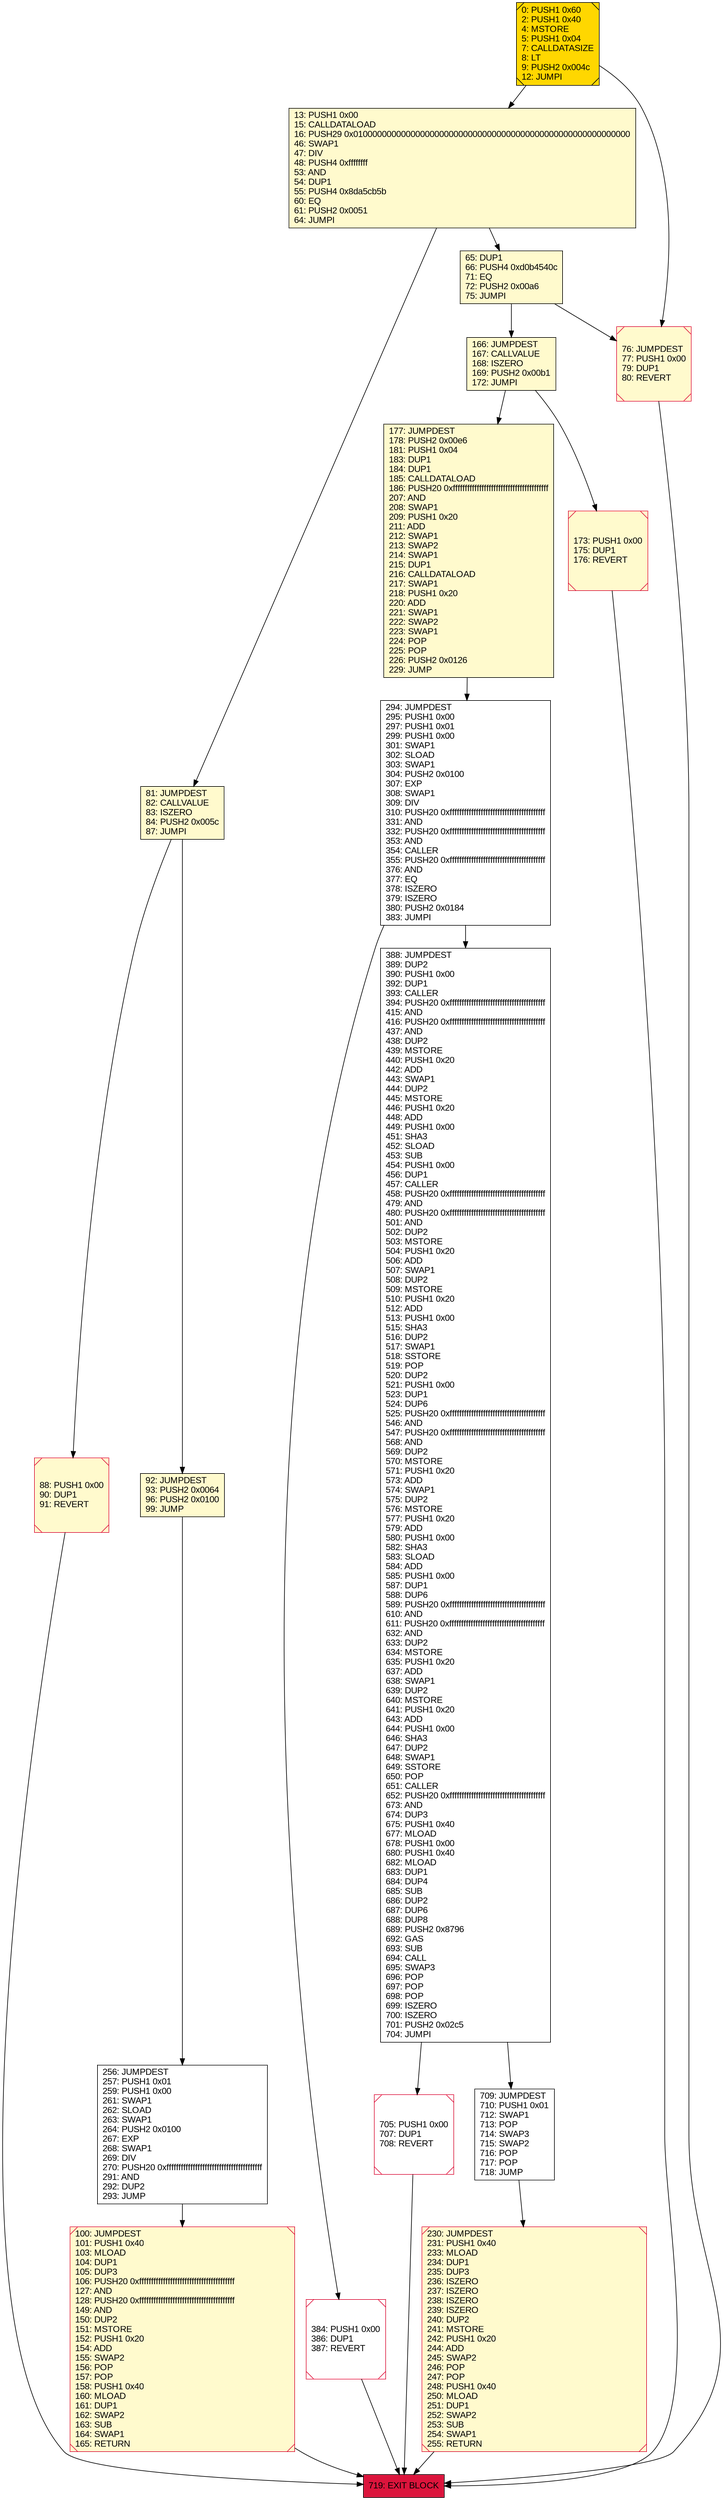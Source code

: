 digraph G {
bgcolor=transparent rankdir=UD;
node [shape=box style=filled color=black fillcolor=white fontname=arial fontcolor=black];
705 [label="705: PUSH1 0x00\l707: DUP1\l708: REVERT\l" shape=Msquare color=crimson ];
384 [label="384: PUSH1 0x00\l386: DUP1\l387: REVERT\l" shape=Msquare color=crimson ];
294 [label="294: JUMPDEST\l295: PUSH1 0x00\l297: PUSH1 0x01\l299: PUSH1 0x00\l301: SWAP1\l302: SLOAD\l303: SWAP1\l304: PUSH2 0x0100\l307: EXP\l308: SWAP1\l309: DIV\l310: PUSH20 0xffffffffffffffffffffffffffffffffffffffff\l331: AND\l332: PUSH20 0xffffffffffffffffffffffffffffffffffffffff\l353: AND\l354: CALLER\l355: PUSH20 0xffffffffffffffffffffffffffffffffffffffff\l376: AND\l377: EQ\l378: ISZERO\l379: ISZERO\l380: PUSH2 0x0184\l383: JUMPI\l" ];
177 [label="177: JUMPDEST\l178: PUSH2 0x00e6\l181: PUSH1 0x04\l183: DUP1\l184: DUP1\l185: CALLDATALOAD\l186: PUSH20 0xffffffffffffffffffffffffffffffffffffffff\l207: AND\l208: SWAP1\l209: PUSH1 0x20\l211: ADD\l212: SWAP1\l213: SWAP2\l214: SWAP1\l215: DUP1\l216: CALLDATALOAD\l217: SWAP1\l218: PUSH1 0x20\l220: ADD\l221: SWAP1\l222: SWAP2\l223: SWAP1\l224: POP\l225: POP\l226: PUSH2 0x0126\l229: JUMP\l" fillcolor=lemonchiffon ];
0 [label="0: PUSH1 0x60\l2: PUSH1 0x40\l4: MSTORE\l5: PUSH1 0x04\l7: CALLDATASIZE\l8: LT\l9: PUSH2 0x004c\l12: JUMPI\l" fillcolor=lemonchiffon shape=Msquare fillcolor=gold ];
13 [label="13: PUSH1 0x00\l15: CALLDATALOAD\l16: PUSH29 0x0100000000000000000000000000000000000000000000000000000000\l46: SWAP1\l47: DIV\l48: PUSH4 0xffffffff\l53: AND\l54: DUP1\l55: PUSH4 0x8da5cb5b\l60: EQ\l61: PUSH2 0x0051\l64: JUMPI\l" fillcolor=lemonchiffon ];
166 [label="166: JUMPDEST\l167: CALLVALUE\l168: ISZERO\l169: PUSH2 0x00b1\l172: JUMPI\l" fillcolor=lemonchiffon ];
76 [label="76: JUMPDEST\l77: PUSH1 0x00\l79: DUP1\l80: REVERT\l" fillcolor=lemonchiffon shape=Msquare color=crimson ];
173 [label="173: PUSH1 0x00\l175: DUP1\l176: REVERT\l" fillcolor=lemonchiffon shape=Msquare color=crimson ];
388 [label="388: JUMPDEST\l389: DUP2\l390: PUSH1 0x00\l392: DUP1\l393: CALLER\l394: PUSH20 0xffffffffffffffffffffffffffffffffffffffff\l415: AND\l416: PUSH20 0xffffffffffffffffffffffffffffffffffffffff\l437: AND\l438: DUP2\l439: MSTORE\l440: PUSH1 0x20\l442: ADD\l443: SWAP1\l444: DUP2\l445: MSTORE\l446: PUSH1 0x20\l448: ADD\l449: PUSH1 0x00\l451: SHA3\l452: SLOAD\l453: SUB\l454: PUSH1 0x00\l456: DUP1\l457: CALLER\l458: PUSH20 0xffffffffffffffffffffffffffffffffffffffff\l479: AND\l480: PUSH20 0xffffffffffffffffffffffffffffffffffffffff\l501: AND\l502: DUP2\l503: MSTORE\l504: PUSH1 0x20\l506: ADD\l507: SWAP1\l508: DUP2\l509: MSTORE\l510: PUSH1 0x20\l512: ADD\l513: PUSH1 0x00\l515: SHA3\l516: DUP2\l517: SWAP1\l518: SSTORE\l519: POP\l520: DUP2\l521: PUSH1 0x00\l523: DUP1\l524: DUP6\l525: PUSH20 0xffffffffffffffffffffffffffffffffffffffff\l546: AND\l547: PUSH20 0xffffffffffffffffffffffffffffffffffffffff\l568: AND\l569: DUP2\l570: MSTORE\l571: PUSH1 0x20\l573: ADD\l574: SWAP1\l575: DUP2\l576: MSTORE\l577: PUSH1 0x20\l579: ADD\l580: PUSH1 0x00\l582: SHA3\l583: SLOAD\l584: ADD\l585: PUSH1 0x00\l587: DUP1\l588: DUP6\l589: PUSH20 0xffffffffffffffffffffffffffffffffffffffff\l610: AND\l611: PUSH20 0xffffffffffffffffffffffffffffffffffffffff\l632: AND\l633: DUP2\l634: MSTORE\l635: PUSH1 0x20\l637: ADD\l638: SWAP1\l639: DUP2\l640: MSTORE\l641: PUSH1 0x20\l643: ADD\l644: PUSH1 0x00\l646: SHA3\l647: DUP2\l648: SWAP1\l649: SSTORE\l650: POP\l651: CALLER\l652: PUSH20 0xffffffffffffffffffffffffffffffffffffffff\l673: AND\l674: DUP3\l675: PUSH1 0x40\l677: MLOAD\l678: PUSH1 0x00\l680: PUSH1 0x40\l682: MLOAD\l683: DUP1\l684: DUP4\l685: SUB\l686: DUP2\l687: DUP6\l688: DUP8\l689: PUSH2 0x8796\l692: GAS\l693: SUB\l694: CALL\l695: SWAP3\l696: POP\l697: POP\l698: POP\l699: ISZERO\l700: ISZERO\l701: PUSH2 0x02c5\l704: JUMPI\l" ];
709 [label="709: JUMPDEST\l710: PUSH1 0x01\l712: SWAP1\l713: POP\l714: SWAP3\l715: SWAP2\l716: POP\l717: POP\l718: JUMP\l" ];
719 [label="719: EXIT BLOCK\l" fillcolor=crimson ];
81 [label="81: JUMPDEST\l82: CALLVALUE\l83: ISZERO\l84: PUSH2 0x005c\l87: JUMPI\l" fillcolor=lemonchiffon ];
65 [label="65: DUP1\l66: PUSH4 0xd0b4540c\l71: EQ\l72: PUSH2 0x00a6\l75: JUMPI\l" fillcolor=lemonchiffon ];
100 [label="100: JUMPDEST\l101: PUSH1 0x40\l103: MLOAD\l104: DUP1\l105: DUP3\l106: PUSH20 0xffffffffffffffffffffffffffffffffffffffff\l127: AND\l128: PUSH20 0xffffffffffffffffffffffffffffffffffffffff\l149: AND\l150: DUP2\l151: MSTORE\l152: PUSH1 0x20\l154: ADD\l155: SWAP2\l156: POP\l157: POP\l158: PUSH1 0x40\l160: MLOAD\l161: DUP1\l162: SWAP2\l163: SUB\l164: SWAP1\l165: RETURN\l" fillcolor=lemonchiffon shape=Msquare color=crimson ];
88 [label="88: PUSH1 0x00\l90: DUP1\l91: REVERT\l" fillcolor=lemonchiffon shape=Msquare color=crimson ];
92 [label="92: JUMPDEST\l93: PUSH2 0x0064\l96: PUSH2 0x0100\l99: JUMP\l" fillcolor=lemonchiffon ];
230 [label="230: JUMPDEST\l231: PUSH1 0x40\l233: MLOAD\l234: DUP1\l235: DUP3\l236: ISZERO\l237: ISZERO\l238: ISZERO\l239: ISZERO\l240: DUP2\l241: MSTORE\l242: PUSH1 0x20\l244: ADD\l245: SWAP2\l246: POP\l247: POP\l248: PUSH1 0x40\l250: MLOAD\l251: DUP1\l252: SWAP2\l253: SUB\l254: SWAP1\l255: RETURN\l" fillcolor=lemonchiffon shape=Msquare color=crimson ];
256 [label="256: JUMPDEST\l257: PUSH1 0x01\l259: PUSH1 0x00\l261: SWAP1\l262: SLOAD\l263: SWAP1\l264: PUSH2 0x0100\l267: EXP\l268: SWAP1\l269: DIV\l270: PUSH20 0xffffffffffffffffffffffffffffffffffffffff\l291: AND\l292: DUP2\l293: JUMP\l" ];
173 -> 719;
76 -> 719;
92 -> 256;
177 -> 294;
81 -> 88;
294 -> 388;
230 -> 719;
65 -> 76;
13 -> 65;
294 -> 384;
388 -> 709;
166 -> 173;
81 -> 92;
256 -> 100;
166 -> 177;
388 -> 705;
0 -> 13;
384 -> 719;
0 -> 76;
705 -> 719;
709 -> 230;
88 -> 719;
13 -> 81;
100 -> 719;
65 -> 166;
}